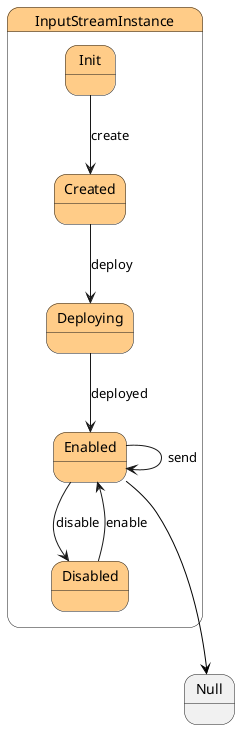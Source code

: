 @startuml



state InputStreamInstance #ffcc88 {

    state Init #ffcc88 {
    }

    state Created #ffcc88 {
    }

    state Deploying #ffcc88 {
    }

    state Enabled #ffcc88 {
    }

    state Disabled #ffcc88 {
    }

}


Init --> Created : create

Created --> Deploying : deploy

Deploying --> Enabled : deployed

Enabled --> Disabled : disable

Enabled --> Enabled : send

Disabled --> Enabled : enable



 
 Enabled -[#black]--> Null
 

@enduml
